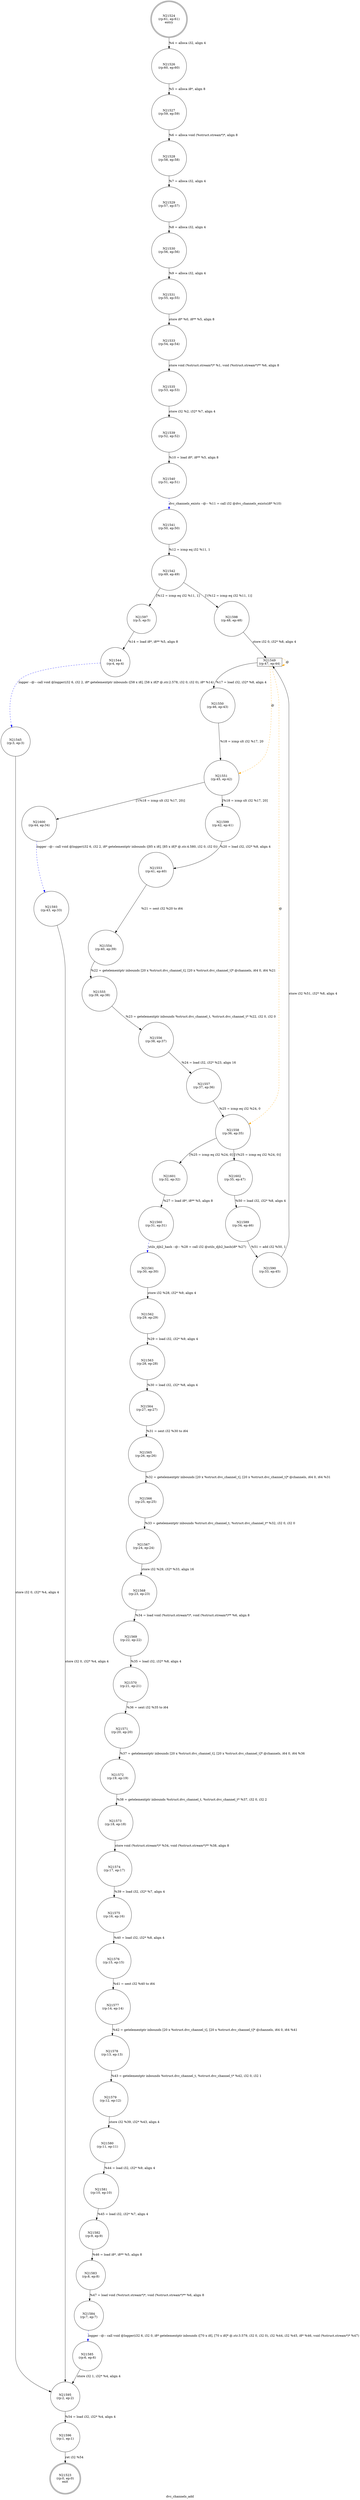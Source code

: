digraph dvc_channels_add {
label="dvc_channels_add"
21523 [label="N21523\n(rp:0, ep:0)\nexit", shape="doublecircle"]
21524 [label="N21524\n(rp:61, ep:61)\nentry", shape="doublecircle"]
21524 -> 21526 [label="%4 = alloca i32, align 4"]
21526 [label="N21526\n(rp:60, ep:60)", shape="circle"]
21526 -> 21527 [label="%5 = alloca i8*, align 8"]
21527 [label="N21527\n(rp:59, ep:59)", shape="circle"]
21527 -> 21528 [label="%6 = alloca void (%struct.stream*)*, align 8"]
21528 [label="N21528\n(rp:58, ep:58)", shape="circle"]
21528 -> 21529 [label="%7 = alloca i32, align 4"]
21529 [label="N21529\n(rp:57, ep:57)", shape="circle"]
21529 -> 21530 [label="%8 = alloca i32, align 4"]
21530 [label="N21530\n(rp:56, ep:56)", shape="circle"]
21530 -> 21531 [label="%9 = alloca i32, align 4"]
21531 [label="N21531\n(rp:55, ep:55)", shape="circle"]
21531 -> 21533 [label="store i8* %0, i8** %5, align 8"]
21533 [label="N21533\n(rp:54, ep:54)", shape="circle"]
21533 -> 21535 [label="store void (%struct.stream*)* %1, void (%struct.stream*)** %6, align 8"]
21535 [label="N21535\n(rp:53, ep:53)", shape="circle"]
21535 -> 21539 [label="store i32 %2, i32* %7, align 4"]
21539 [label="N21539\n(rp:52, ep:52)", shape="circle"]
21539 -> 21540 [label="%10 = load i8*, i8** %5, align 8"]
21540 [label="N21540\n(rp:51, ep:51)", shape="circle"]
21540 -> 21541 [label="dvc_channels_exists --@-- %11 = call i32 @dvc_channels_exists(i8* %10)", style="dashed", color="blue"]
21541 [label="N21541\n(rp:50, ep:50)", shape="circle"]
21541 -> 21542 [label="%12 = icmp eq i32 %11, 1"]
21542 [label="N21542\n(rp:49, ep:49)", shape="circle"]
21542 -> 21597 [label="[%12 = icmp eq i32 %11, 1]"]
21542 -> 21598 [label="[!(%12 = icmp eq i32 %11, 1)]"]
21544 [label="N21544\n(rp:4, ep:4)", shape="circle"]
21544 -> 21545 [label="logger --@-- call void @logger(i32 6, i32 2, i8* getelementptr inbounds ([58 x i8], [58 x i8]* @.str.2.578, i32 0, i32 0), i8* %14)", style="dashed", color="blue"]
21545 [label="N21545\n(rp:3, ep:3)", shape="circle"]
21545 -> 21595 [label="store i32 0, i32* %4, align 4"]
21549 [label="N21549\n(rp:47, ep:44)", shape="box"]
21549 -> 21550 [label="%17 = load i32, i32* %8, align 4"]
21549 -> 21549 [label="@", style="dashed", color="orange"]
21549 -> 21558 [label="@", style="dashed", color="orange"]
21549 -> 21551 [label="@", style="dashed", color="orange"]
21550 [label="N21550\n(rp:46, ep:43)", shape="circle"]
21550 -> 21551 [label="%18 = icmp slt i32 %17, 20"]
21551 [label="N21551\n(rp:45, ep:42)", shape="circle"]
21551 -> 21599 [label="[%18 = icmp slt i32 %17, 20]"]
21551 -> 21600 [label="[!(%18 = icmp slt i32 %17, 20)]"]
21553 [label="N21553\n(rp:41, ep:40)", shape="circle"]
21553 -> 21554 [label="%21 = sext i32 %20 to i64"]
21554 [label="N21554\n(rp:40, ep:39)", shape="circle"]
21554 -> 21555 [label="%22 = getelementptr inbounds [20 x %struct.dvc_channel_t], [20 x %struct.dvc_channel_t]* @channels, i64 0, i64 %21"]
21555 [label="N21555\n(rp:39, ep:38)", shape="circle"]
21555 -> 21556 [label="%23 = getelementptr inbounds %struct.dvc_channel_t, %struct.dvc_channel_t* %22, i32 0, i32 0"]
21556 [label="N21556\n(rp:38, ep:37)", shape="circle"]
21556 -> 21557 [label="%24 = load i32, i32* %23, align 16"]
21557 [label="N21557\n(rp:37, ep:36)", shape="circle"]
21557 -> 21558 [label="%25 = icmp eq i32 %24, 0"]
21558 [label="N21558\n(rp:36, ep:35)", shape="circle"]
21558 -> 21601 [label="[%25 = icmp eq i32 %24, 0]"]
21558 -> 21602 [label="[!(%25 = icmp eq i32 %24, 0)]"]
21560 [label="N21560\n(rp:31, ep:31)", shape="circle"]
21560 -> 21561 [label="utils_djb2_hash --@-- %28 = call i32 @utils_djb2_hash(i8* %27)", style="dashed", color="blue"]
21561 [label="N21561\n(rp:30, ep:30)", shape="circle"]
21561 -> 21562 [label="store i32 %28, i32* %9, align 4"]
21562 [label="N21562\n(rp:29, ep:29)", shape="circle"]
21562 -> 21563 [label="%29 = load i32, i32* %9, align 4"]
21563 [label="N21563\n(rp:28, ep:28)", shape="circle"]
21563 -> 21564 [label="%30 = load i32, i32* %8, align 4"]
21564 [label="N21564\n(rp:27, ep:27)", shape="circle"]
21564 -> 21565 [label="%31 = sext i32 %30 to i64"]
21565 [label="N21565\n(rp:26, ep:26)", shape="circle"]
21565 -> 21566 [label="%32 = getelementptr inbounds [20 x %struct.dvc_channel_t], [20 x %struct.dvc_channel_t]* @channels, i64 0, i64 %31"]
21566 [label="N21566\n(rp:25, ep:25)", shape="circle"]
21566 -> 21567 [label="%33 = getelementptr inbounds %struct.dvc_channel_t, %struct.dvc_channel_t* %32, i32 0, i32 0"]
21567 [label="N21567\n(rp:24, ep:24)", shape="circle"]
21567 -> 21568 [label="store i32 %29, i32* %33, align 16"]
21568 [label="N21568\n(rp:23, ep:23)", shape="circle"]
21568 -> 21569 [label="%34 = load void (%struct.stream*)*, void (%struct.stream*)** %6, align 8"]
21569 [label="N21569\n(rp:22, ep:22)", shape="circle"]
21569 -> 21570 [label="%35 = load i32, i32* %8, align 4"]
21570 [label="N21570\n(rp:21, ep:21)", shape="circle"]
21570 -> 21571 [label="%36 = sext i32 %35 to i64"]
21571 [label="N21571\n(rp:20, ep:20)", shape="circle"]
21571 -> 21572 [label="%37 = getelementptr inbounds [20 x %struct.dvc_channel_t], [20 x %struct.dvc_channel_t]* @channels, i64 0, i64 %36"]
21572 [label="N21572\n(rp:19, ep:19)", shape="circle"]
21572 -> 21573 [label="%38 = getelementptr inbounds %struct.dvc_channel_t, %struct.dvc_channel_t* %37, i32 0, i32 2"]
21573 [label="N21573\n(rp:18, ep:18)", shape="circle"]
21573 -> 21574 [label="store void (%struct.stream*)* %34, void (%struct.stream*)** %38, align 8"]
21574 [label="N21574\n(rp:17, ep:17)", shape="circle"]
21574 -> 21575 [label="%39 = load i32, i32* %7, align 4"]
21575 [label="N21575\n(rp:16, ep:16)", shape="circle"]
21575 -> 21576 [label="%40 = load i32, i32* %8, align 4"]
21576 [label="N21576\n(rp:15, ep:15)", shape="circle"]
21576 -> 21577 [label="%41 = sext i32 %40 to i64"]
21577 [label="N21577\n(rp:14, ep:14)", shape="circle"]
21577 -> 21578 [label="%42 = getelementptr inbounds [20 x %struct.dvc_channel_t], [20 x %struct.dvc_channel_t]* @channels, i64 0, i64 %41"]
21578 [label="N21578\n(rp:13, ep:13)", shape="circle"]
21578 -> 21579 [label="%43 = getelementptr inbounds %struct.dvc_channel_t, %struct.dvc_channel_t* %42, i32 0, i32 1"]
21579 [label="N21579\n(rp:12, ep:12)", shape="circle"]
21579 -> 21580 [label="store i32 %39, i32* %43, align 4"]
21580 [label="N21580\n(rp:11, ep:11)", shape="circle"]
21580 -> 21581 [label="%44 = load i32, i32* %9, align 4"]
21581 [label="N21581\n(rp:10, ep:10)", shape="circle"]
21581 -> 21582 [label="%45 = load i32, i32* %7, align 4"]
21582 [label="N21582\n(rp:9, ep:9)", shape="circle"]
21582 -> 21583 [label="%46 = load i8*, i8** %5, align 8"]
21583 [label="N21583\n(rp:8, ep:8)", shape="circle"]
21583 -> 21584 [label="%47 = load void (%struct.stream*)*, void (%struct.stream*)** %6, align 8"]
21584 [label="N21584\n(rp:7, ep:7)", shape="circle"]
21584 -> 21585 [label="logger --@-- call void @logger(i32 6, i32 0, i8* getelementptr inbounds ([70 x i8], [70 x i8]* @.str.3.579, i32 0, i32 0), i32 %44, i32 %45, i8* %46, void (%struct.stream*)* %47)", style="dashed", color="blue"]
21585 [label="N21585\n(rp:6, ep:6)", shape="circle"]
21585 -> 21595 [label="store i32 1, i32* %4, align 4"]
21589 [label="N21589\n(rp:34, ep:46)", shape="circle"]
21589 -> 21590 [label="%51 = add i32 %50, 1"]
21590 [label="N21590\n(rp:33, ep:45)", shape="circle"]
21590 -> 21549 [label="store i32 %51, i32* %8, align 4"]
21593 [label="N21593\n(rp:43, ep:33)", shape="circle"]
21593 -> 21595 [label="store i32 0, i32* %4, align 4"]
21595 [label="N21595\n(rp:2, ep:2)", shape="circle"]
21595 -> 21596 [label="%54 = load i32, i32* %4, align 4"]
21596 [label="N21596\n(rp:1, ep:1)", shape="circle"]
21596 -> 21523 [label="ret i32 %54"]
21597 [label="N21597\n(rp:5, ep:5)", shape="circle"]
21597 -> 21544 [label="%14 = load i8*, i8** %5, align 8"]
21598 [label="N21598\n(rp:48, ep:48)", shape="circle"]
21598 -> 21549 [label="store i32 0, i32* %8, align 4"]
21599 [label="N21599\n(rp:42, ep:41)", shape="circle"]
21599 -> 21553 [label="%20 = load i32, i32* %8, align 4"]
21600 [label="N21600\n(rp:44, ep:34)", shape="circle"]
21600 -> 21593 [label="logger --@-- call void @logger(i32 6, i32 2, i8* getelementptr inbounds ([85 x i8], [85 x i8]* @.str.4.580, i32 0, i32 0))", style="dashed", color="blue"]
21601 [label="N21601\n(rp:32, ep:32)", shape="circle"]
21601 -> 21560 [label="%27 = load i8*, i8** %5, align 8"]
21602 [label="N21602\n(rp:35, ep:47)", shape="circle"]
21602 -> 21589 [label="%50 = load i32, i32* %8, align 4"]
}
